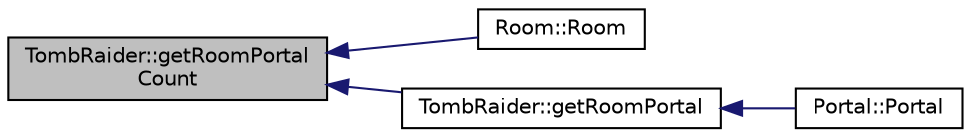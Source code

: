 digraph "TombRaider::getRoomPortalCount"
{
 // INTERACTIVE_SVG=YES
  edge [fontname="Helvetica",fontsize="10",labelfontname="Helvetica",labelfontsize="10"];
  node [fontname="Helvetica",fontsize="10",shape=record];
  rankdir="LR";
  Node1 [label="TombRaider::getRoomPortal\lCount",height=0.2,width=0.4,color="black", fillcolor="grey75", style="filled" fontcolor="black"];
  Node1 -> Node2 [dir="back",color="midnightblue",fontsize="10",style="solid",fontname="Helvetica"];
  Node2 [label="Room::Room",height=0.2,width=0.4,color="black", fillcolor="white", style="filled",URL="$class_room.html#a8a01c39d831d08c12bc38ecb3730b1c3"];
  Node1 -> Node3 [dir="back",color="midnightblue",fontsize="10",style="solid",fontname="Helvetica"];
  Node3 [label="TombRaider::getRoomPortal",height=0.2,width=0.4,color="black", fillcolor="white", style="filled",URL="$class_tomb_raider.html#a8ba5e90ecd15805910a3a1ad3c9433e8",tooltip="Get a single portal from room (unified) "];
  Node3 -> Node4 [dir="back",color="midnightblue",fontsize="10",style="solid",fontname="Helvetica"];
  Node4 [label="Portal::Portal",height=0.2,width=0.4,color="black", fillcolor="white", style="filled",URL="$class_portal.html#ab76cedb9d89eebd6ad174fc393371282"];
}
